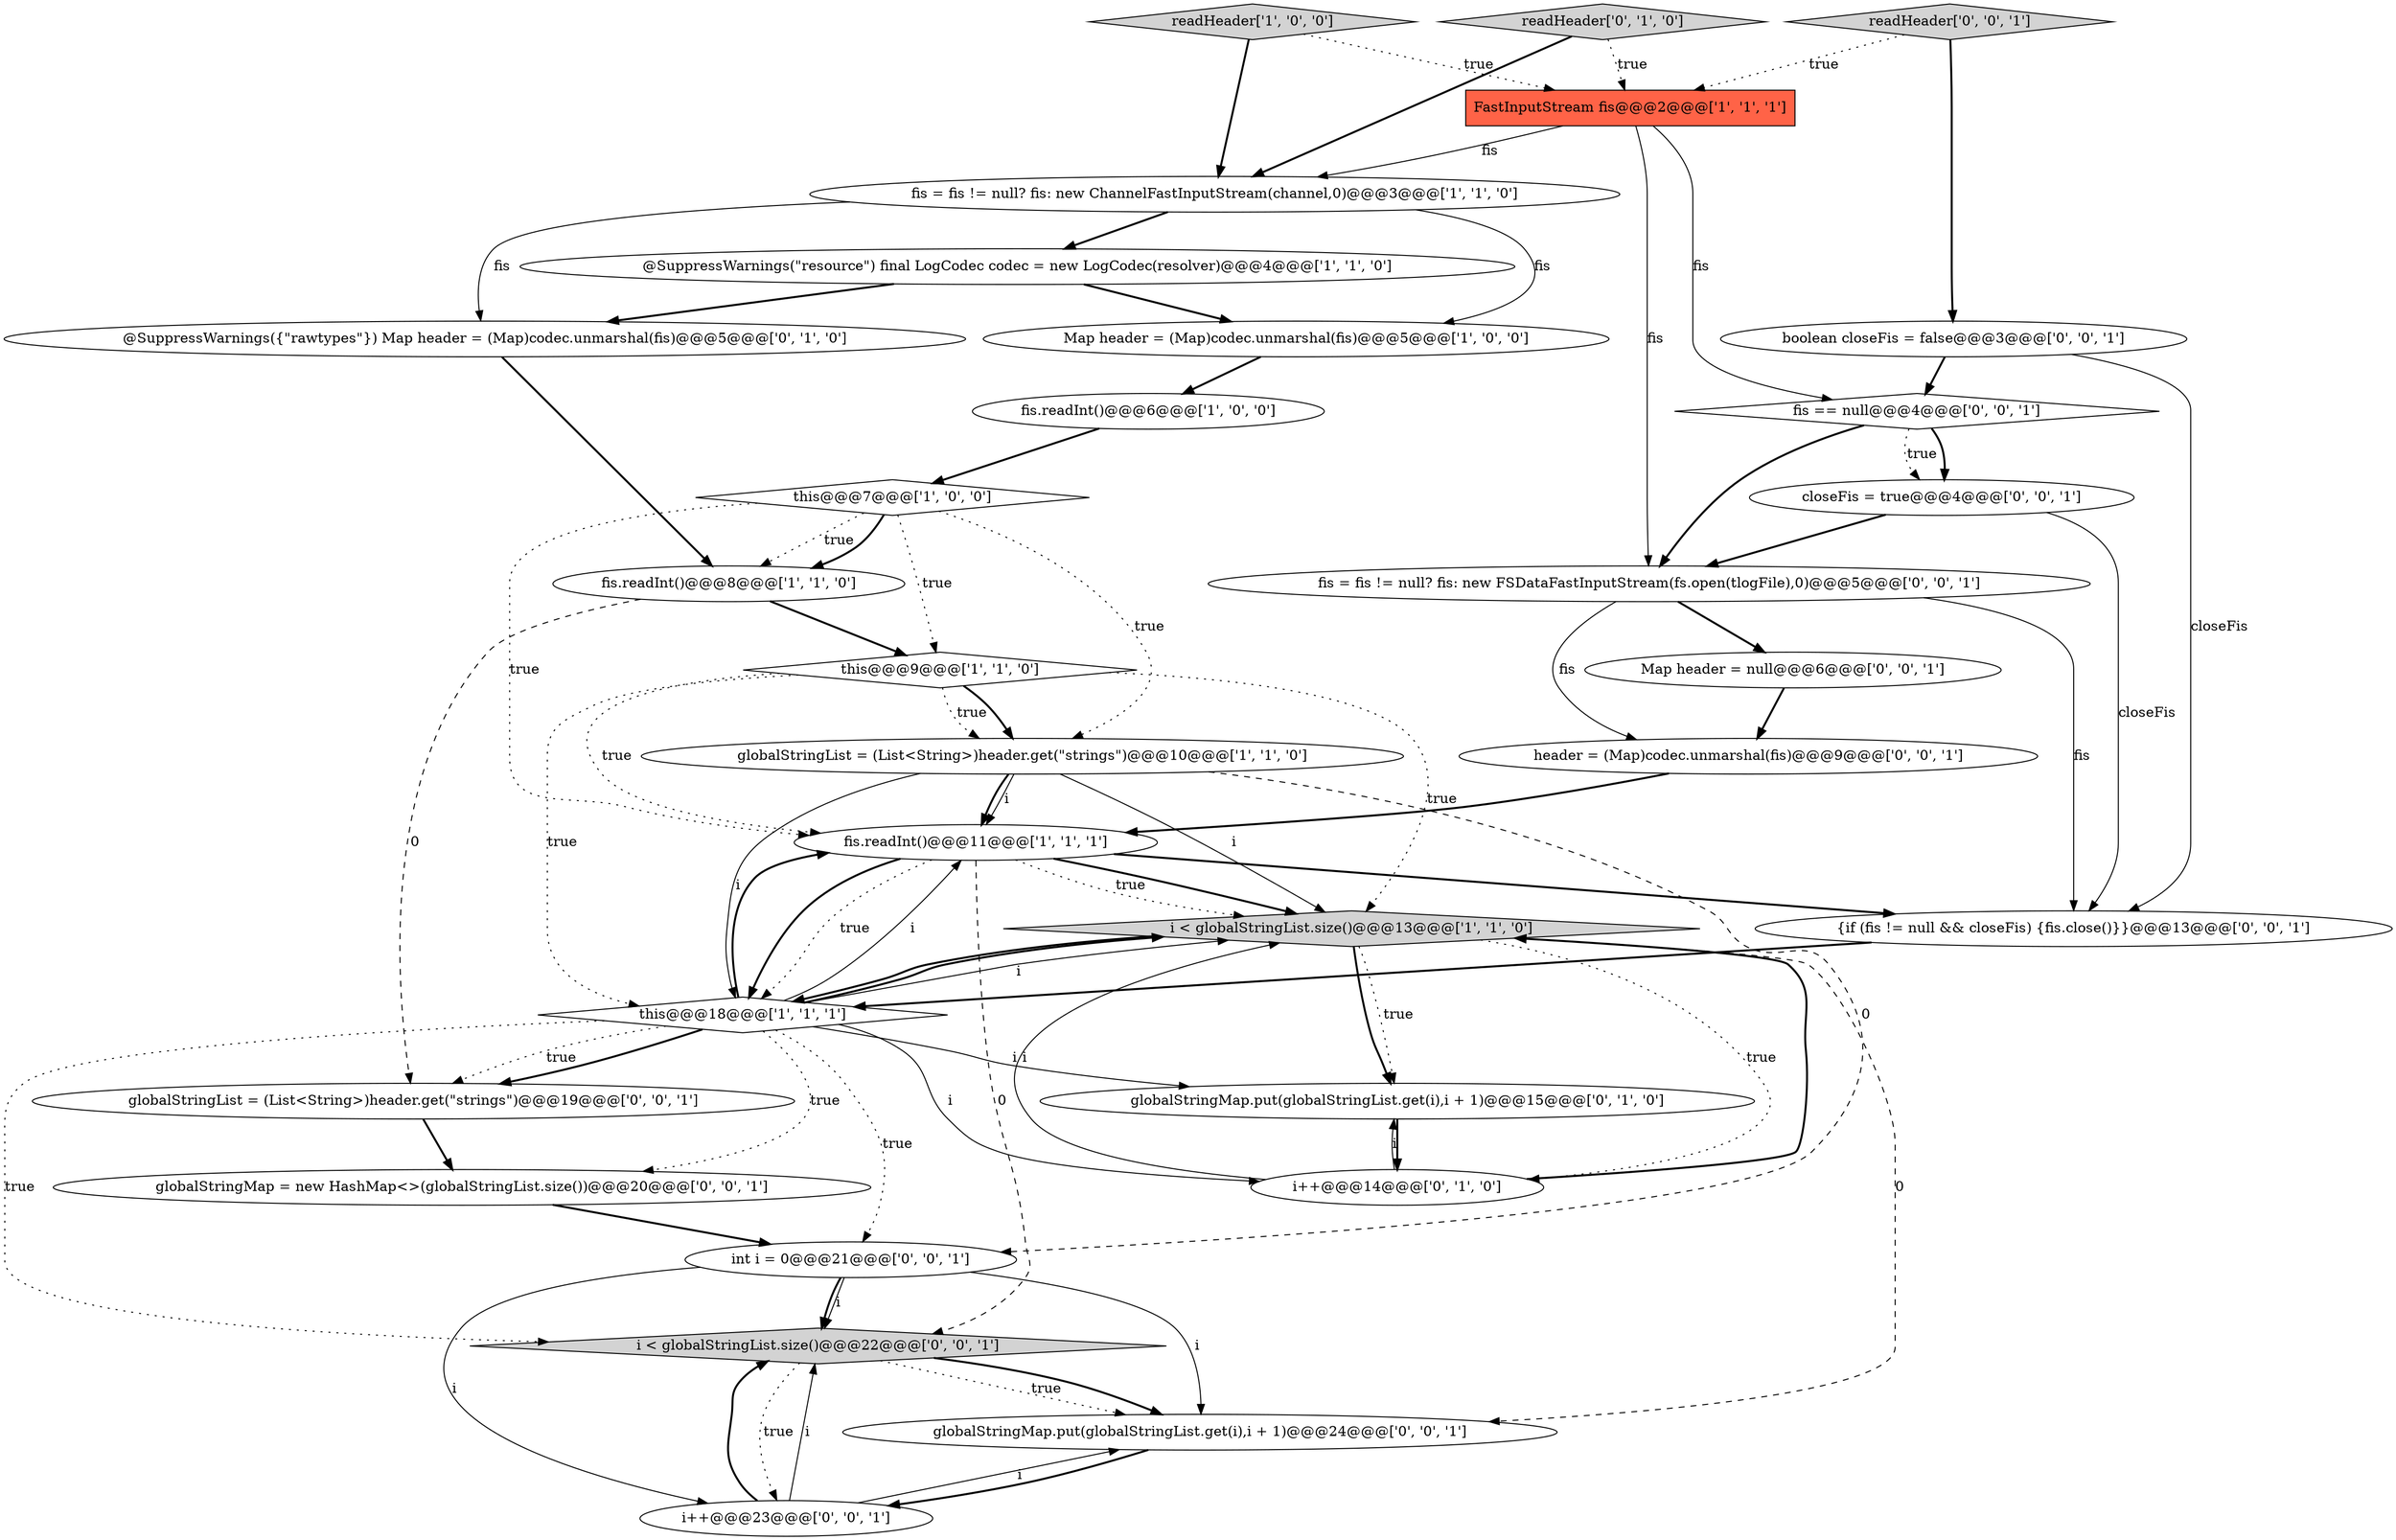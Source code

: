 digraph {
3 [style = filled, label = "fis.readInt()@@@6@@@['1', '0', '0']", fillcolor = white, shape = ellipse image = "AAA0AAABBB1BBB"];
10 [style = filled, label = "this@@@7@@@['1', '0', '0']", fillcolor = white, shape = diamond image = "AAA0AAABBB1BBB"];
5 [style = filled, label = "Map header = (Map)codec.unmarshal(fis)@@@5@@@['1', '0', '0']", fillcolor = white, shape = ellipse image = "AAA0AAABBB1BBB"];
8 [style = filled, label = "i < globalStringList.size()@@@13@@@['1', '1', '0']", fillcolor = lightgray, shape = diamond image = "AAA0AAABBB1BBB"];
29 [style = filled, label = "int i = 0@@@21@@@['0', '0', '1']", fillcolor = white, shape = ellipse image = "AAA0AAABBB3BBB"];
18 [style = filled, label = "fis = fis != null? fis: new FSDataFastInputStream(fs.open(tlogFile),0)@@@5@@@['0', '0', '1']", fillcolor = white, shape = ellipse image = "AAA0AAABBB3BBB"];
21 [style = filled, label = "fis == null@@@4@@@['0', '0', '1']", fillcolor = white, shape = diamond image = "AAA0AAABBB3BBB"];
16 [style = filled, label = "readHeader['0', '1', '0']", fillcolor = lightgray, shape = diamond image = "AAA0AAABBB2BBB"];
7 [style = filled, label = "this@@@18@@@['1', '1', '1']", fillcolor = white, shape = diamond image = "AAA0AAABBB1BBB"];
19 [style = filled, label = "globalStringMap = new HashMap<>(globalStringList.size())@@@20@@@['0', '0', '1']", fillcolor = white, shape = ellipse image = "AAA0AAABBB3BBB"];
28 [style = filled, label = "boolean closeFis = false@@@3@@@['0', '0', '1']", fillcolor = white, shape = ellipse image = "AAA0AAABBB3BBB"];
13 [style = filled, label = "globalStringMap.put(globalStringList.get(i),i + 1)@@@15@@@['0', '1', '0']", fillcolor = white, shape = ellipse image = "AAA0AAABBB2BBB"];
30 [style = filled, label = "i < globalStringList.size()@@@22@@@['0', '0', '1']", fillcolor = lightgray, shape = diamond image = "AAA0AAABBB3BBB"];
6 [style = filled, label = "@SuppressWarnings(\"resource\") final LogCodec codec = new LogCodec(resolver)@@@4@@@['1', '1', '0']", fillcolor = white, shape = ellipse image = "AAA0AAABBB1BBB"];
9 [style = filled, label = "fis = fis != null? fis: new ChannelFastInputStream(channel,0)@@@3@@@['1', '1', '0']", fillcolor = white, shape = ellipse image = "AAA0AAABBB1BBB"];
12 [style = filled, label = "fis.readInt()@@@11@@@['1', '1', '1']", fillcolor = white, shape = ellipse image = "AAA0AAABBB1BBB"];
14 [style = filled, label = "i++@@@14@@@['0', '1', '0']", fillcolor = white, shape = ellipse image = "AAA0AAABBB2BBB"];
17 [style = filled, label = "globalStringMap.put(globalStringList.get(i),i + 1)@@@24@@@['0', '0', '1']", fillcolor = white, shape = ellipse image = "AAA0AAABBB3BBB"];
27 [style = filled, label = "{if (fis != null && closeFis) {fis.close()}}@@@13@@@['0', '0', '1']", fillcolor = white, shape = ellipse image = "AAA0AAABBB3BBB"];
11 [style = filled, label = "globalStringList = (List<String>)header.get(\"strings\")@@@10@@@['1', '1', '0']", fillcolor = white, shape = ellipse image = "AAA0AAABBB1BBB"];
20 [style = filled, label = "Map header = null@@@6@@@['0', '0', '1']", fillcolor = white, shape = ellipse image = "AAA0AAABBB3BBB"];
15 [style = filled, label = "@SuppressWarnings({\"rawtypes\"}) Map header = (Map)codec.unmarshal(fis)@@@5@@@['0', '1', '0']", fillcolor = white, shape = ellipse image = "AAA0AAABBB2BBB"];
26 [style = filled, label = "closeFis = true@@@4@@@['0', '0', '1']", fillcolor = white, shape = ellipse image = "AAA0AAABBB3BBB"];
25 [style = filled, label = "header = (Map)codec.unmarshal(fis)@@@9@@@['0', '0', '1']", fillcolor = white, shape = ellipse image = "AAA0AAABBB3BBB"];
22 [style = filled, label = "readHeader['0', '0', '1']", fillcolor = lightgray, shape = diamond image = "AAA0AAABBB3BBB"];
4 [style = filled, label = "this@@@9@@@['1', '1', '0']", fillcolor = white, shape = diamond image = "AAA0AAABBB1BBB"];
1 [style = filled, label = "fis.readInt()@@@8@@@['1', '1', '0']", fillcolor = white, shape = ellipse image = "AAA0AAABBB1BBB"];
2 [style = filled, label = "readHeader['1', '0', '0']", fillcolor = lightgray, shape = diamond image = "AAA0AAABBB1BBB"];
24 [style = filled, label = "globalStringList = (List<String>)header.get(\"strings\")@@@19@@@['0', '0', '1']", fillcolor = white, shape = ellipse image = "AAA0AAABBB3BBB"];
23 [style = filled, label = "i++@@@23@@@['0', '0', '1']", fillcolor = white, shape = ellipse image = "AAA0AAABBB3BBB"];
0 [style = filled, label = "FastInputStream fis@@@2@@@['1', '1', '1']", fillcolor = tomato, shape = box image = "AAA0AAABBB1BBB"];
28->21 [style = bold, label=""];
23->30 [style = bold, label=""];
3->10 [style = bold, label=""];
12->27 [style = bold, label=""];
15->1 [style = bold, label=""];
11->12 [style = bold, label=""];
18->20 [style = bold, label=""];
27->7 [style = bold, label=""];
7->24 [style = bold, label=""];
7->14 [style = solid, label="i"];
10->12 [style = dotted, label="true"];
23->30 [style = solid, label="i"];
4->12 [style = dotted, label="true"];
29->30 [style = solid, label="i"];
4->7 [style = dotted, label="true"];
7->13 [style = solid, label="i"];
23->17 [style = solid, label="i"];
25->12 [style = bold, label=""];
20->25 [style = bold, label=""];
19->29 [style = bold, label=""];
18->27 [style = solid, label="fis"];
9->5 [style = solid, label="fis"];
21->26 [style = bold, label=""];
21->18 [style = bold, label=""];
16->0 [style = dotted, label="true"];
29->23 [style = solid, label="i"];
22->28 [style = bold, label=""];
14->8 [style = bold, label=""];
6->5 [style = bold, label=""];
17->23 [style = bold, label=""];
14->13 [style = solid, label="i"];
10->11 [style = dotted, label="true"];
7->12 [style = solid, label="i"];
12->30 [style = dashed, label="0"];
8->13 [style = dotted, label="true"];
12->7 [style = dotted, label="true"];
11->8 [style = solid, label="i"];
26->18 [style = bold, label=""];
6->15 [style = bold, label=""];
30->17 [style = dotted, label="true"];
7->29 [style = dotted, label="true"];
12->8 [style = dotted, label="true"];
7->8 [style = solid, label="i"];
7->12 [style = bold, label=""];
1->4 [style = bold, label=""];
7->24 [style = dotted, label="true"];
30->17 [style = bold, label=""];
7->30 [style = dotted, label="true"];
30->23 [style = dotted, label="true"];
29->17 [style = solid, label="i"];
1->24 [style = dashed, label="0"];
7->8 [style = bold, label=""];
10->1 [style = dotted, label="true"];
4->11 [style = dotted, label="true"];
9->6 [style = bold, label=""];
10->1 [style = bold, label=""];
11->7 [style = solid, label="i"];
2->9 [style = bold, label=""];
26->27 [style = solid, label="closeFis"];
22->0 [style = dotted, label="true"];
14->8 [style = solid, label="i"];
8->13 [style = bold, label=""];
8->7 [style = bold, label=""];
24->19 [style = bold, label=""];
5->3 [style = bold, label=""];
12->8 [style = bold, label=""];
9->15 [style = solid, label="fis"];
29->30 [style = bold, label=""];
12->7 [style = bold, label=""];
7->19 [style = dotted, label="true"];
0->18 [style = solid, label="fis"];
4->11 [style = bold, label=""];
18->25 [style = solid, label="fis"];
0->9 [style = solid, label="fis"];
11->12 [style = solid, label="i"];
4->8 [style = dotted, label="true"];
11->29 [style = dashed, label="0"];
21->26 [style = dotted, label="true"];
10->4 [style = dotted, label="true"];
8->14 [style = dotted, label="true"];
2->0 [style = dotted, label="true"];
13->14 [style = bold, label=""];
8->17 [style = dashed, label="0"];
0->21 [style = solid, label="fis"];
28->27 [style = solid, label="closeFis"];
16->9 [style = bold, label=""];
}
